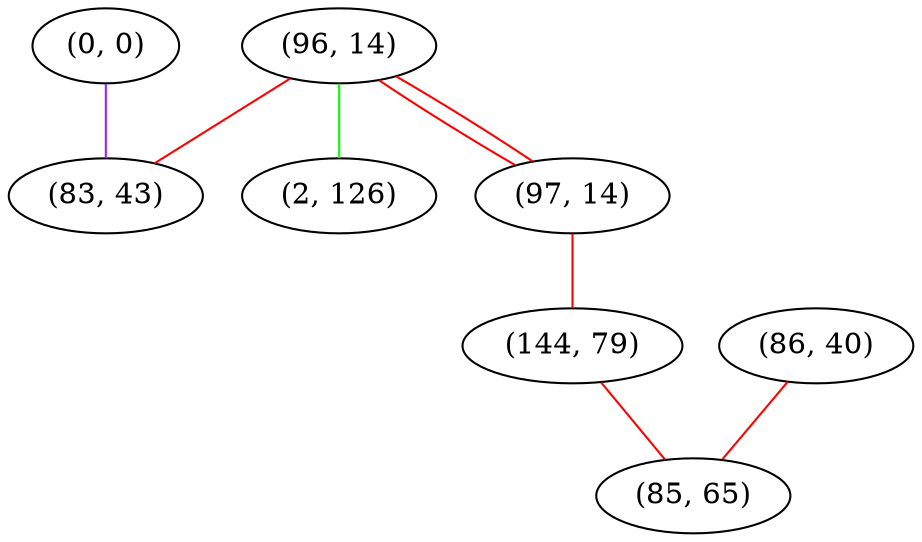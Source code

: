 graph "" {
"(0, 0)";
"(96, 14)";
"(2, 126)";
"(97, 14)";
"(86, 40)";
"(144, 79)";
"(85, 65)";
"(83, 43)";
"(0, 0)" -- "(83, 43)"  [color=purple, key=0, weight=4];
"(96, 14)" -- "(2, 126)"  [color=green, key=0, weight=2];
"(96, 14)" -- "(97, 14)"  [color=red, key=0, weight=1];
"(96, 14)" -- "(97, 14)"  [color=red, key=1, weight=1];
"(96, 14)" -- "(83, 43)"  [color=red, key=0, weight=1];
"(97, 14)" -- "(144, 79)"  [color=red, key=0, weight=1];
"(86, 40)" -- "(85, 65)"  [color=red, key=0, weight=1];
"(144, 79)" -- "(85, 65)"  [color=red, key=0, weight=1];
}
